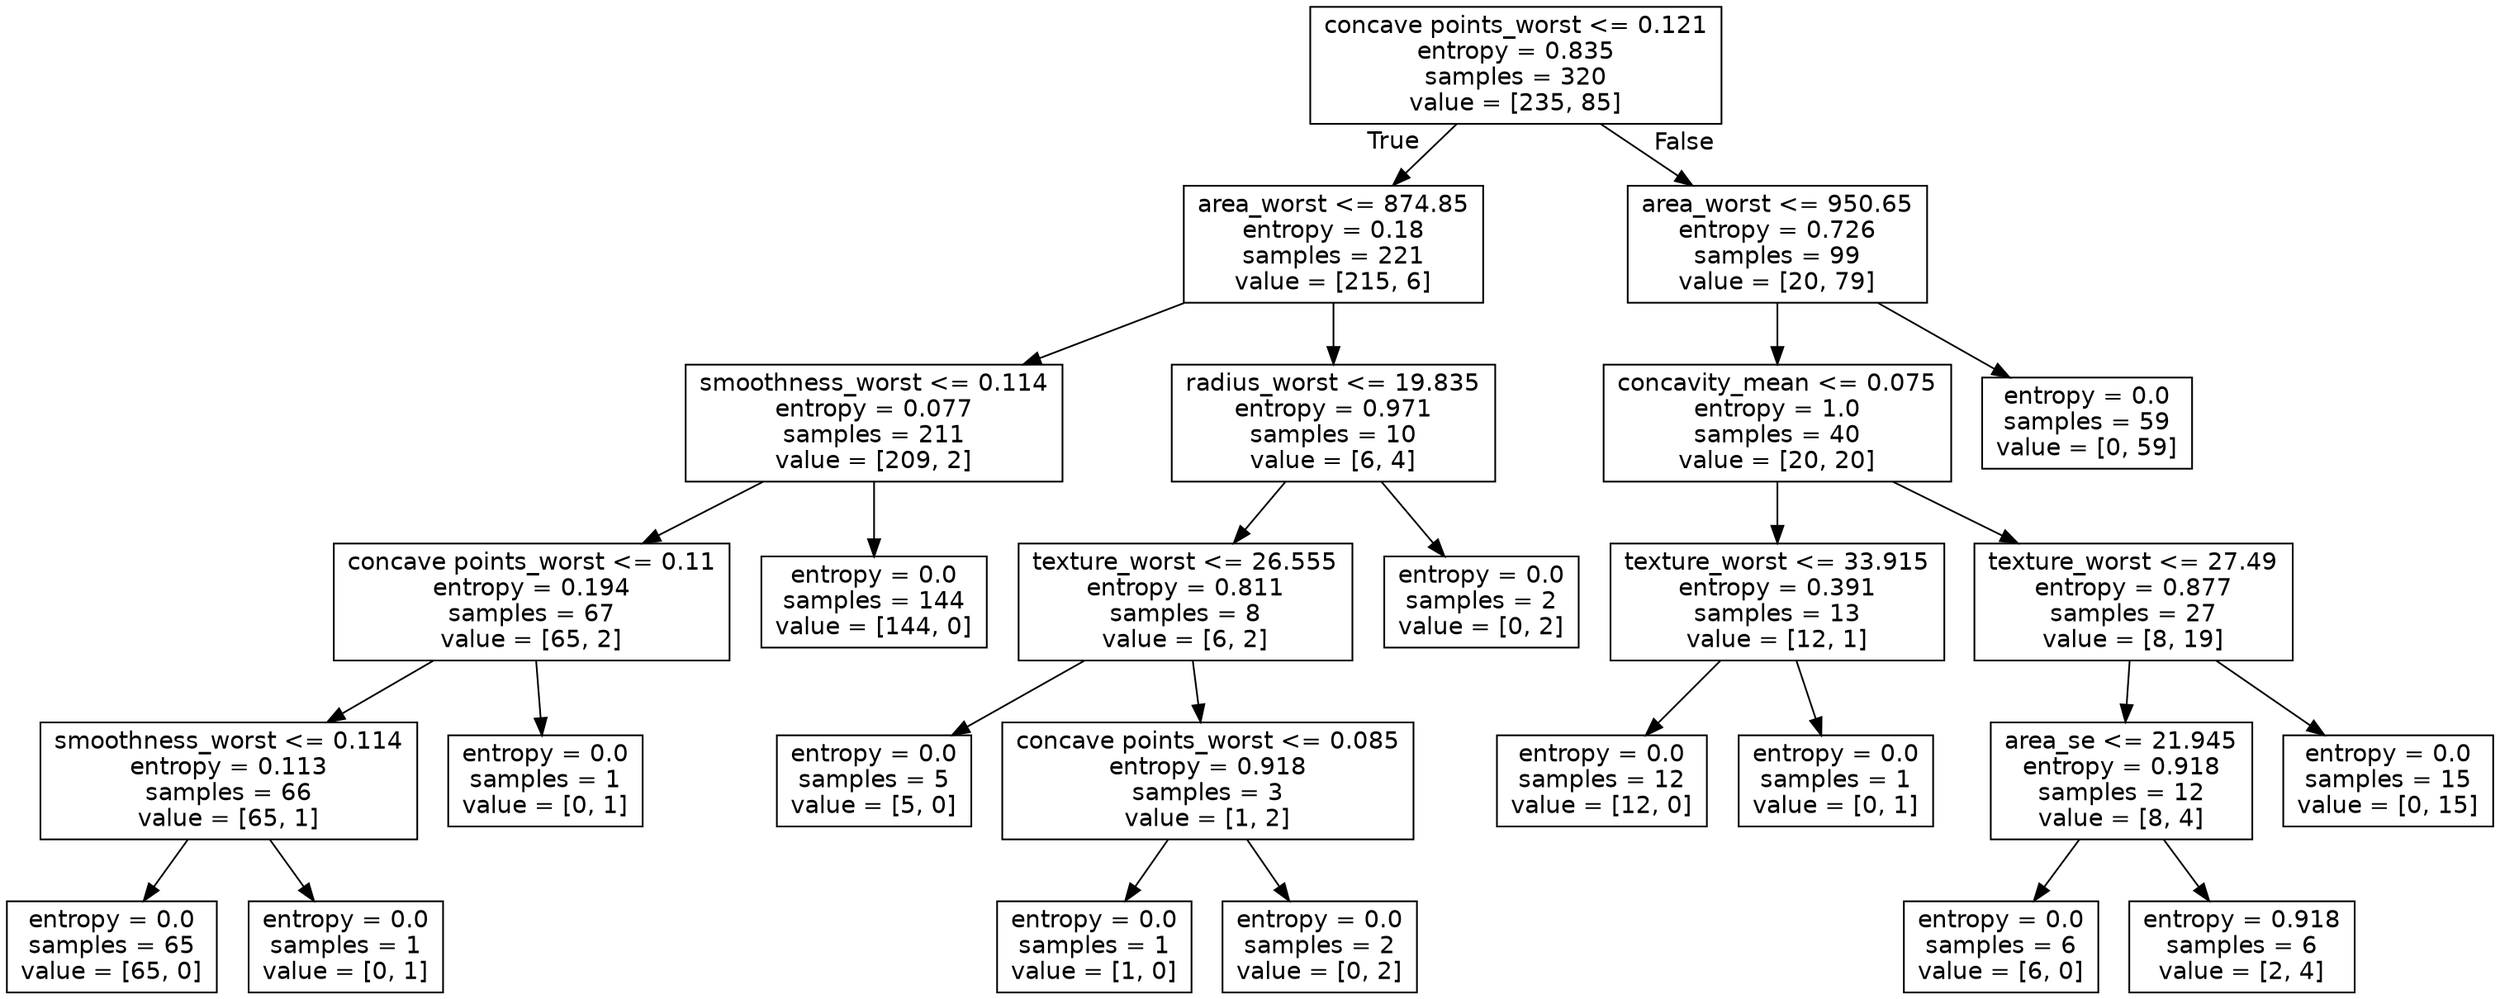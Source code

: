 digraph Tree {
node [shape=box, fontname="helvetica"] ;
edge [fontname="helvetica"] ;
0 [label="concave points_worst <= 0.121\nentropy = 0.835\nsamples = 320\nvalue = [235, 85]"] ;
1 [label="area_worst <= 874.85\nentropy = 0.18\nsamples = 221\nvalue = [215, 6]"] ;
0 -> 1 [labeldistance=2.5, labelangle=45, headlabel="True"] ;
2 [label="smoothness_worst <= 0.114\nentropy = 0.077\nsamples = 211\nvalue = [209, 2]"] ;
1 -> 2 ;
3 [label="concave points_worst <= 0.11\nentropy = 0.194\nsamples = 67\nvalue = [65, 2]"] ;
2 -> 3 ;
4 [label="smoothness_worst <= 0.114\nentropy = 0.113\nsamples = 66\nvalue = [65, 1]"] ;
3 -> 4 ;
5 [label="entropy = 0.0\nsamples = 65\nvalue = [65, 0]"] ;
4 -> 5 ;
6 [label="entropy = 0.0\nsamples = 1\nvalue = [0, 1]"] ;
4 -> 6 ;
7 [label="entropy = 0.0\nsamples = 1\nvalue = [0, 1]"] ;
3 -> 7 ;
8 [label="entropy = 0.0\nsamples = 144\nvalue = [144, 0]"] ;
2 -> 8 ;
9 [label="radius_worst <= 19.835\nentropy = 0.971\nsamples = 10\nvalue = [6, 4]"] ;
1 -> 9 ;
10 [label="texture_worst <= 26.555\nentropy = 0.811\nsamples = 8\nvalue = [6, 2]"] ;
9 -> 10 ;
11 [label="entropy = 0.0\nsamples = 5\nvalue = [5, 0]"] ;
10 -> 11 ;
12 [label="concave points_worst <= 0.085\nentropy = 0.918\nsamples = 3\nvalue = [1, 2]"] ;
10 -> 12 ;
13 [label="entropy = 0.0\nsamples = 1\nvalue = [1, 0]"] ;
12 -> 13 ;
14 [label="entropy = 0.0\nsamples = 2\nvalue = [0, 2]"] ;
12 -> 14 ;
15 [label="entropy = 0.0\nsamples = 2\nvalue = [0, 2]"] ;
9 -> 15 ;
16 [label="area_worst <= 950.65\nentropy = 0.726\nsamples = 99\nvalue = [20, 79]"] ;
0 -> 16 [labeldistance=2.5, labelangle=-45, headlabel="False"] ;
17 [label="concavity_mean <= 0.075\nentropy = 1.0\nsamples = 40\nvalue = [20, 20]"] ;
16 -> 17 ;
18 [label="texture_worst <= 33.915\nentropy = 0.391\nsamples = 13\nvalue = [12, 1]"] ;
17 -> 18 ;
19 [label="entropy = 0.0\nsamples = 12\nvalue = [12, 0]"] ;
18 -> 19 ;
20 [label="entropy = 0.0\nsamples = 1\nvalue = [0, 1]"] ;
18 -> 20 ;
21 [label="texture_worst <= 27.49\nentropy = 0.877\nsamples = 27\nvalue = [8, 19]"] ;
17 -> 21 ;
22 [label="area_se <= 21.945\nentropy = 0.918\nsamples = 12\nvalue = [8, 4]"] ;
21 -> 22 ;
23 [label="entropy = 0.0\nsamples = 6\nvalue = [6, 0]"] ;
22 -> 23 ;
24 [label="entropy = 0.918\nsamples = 6\nvalue = [2, 4]"] ;
22 -> 24 ;
25 [label="entropy = 0.0\nsamples = 15\nvalue = [0, 15]"] ;
21 -> 25 ;
26 [label="entropy = 0.0\nsamples = 59\nvalue = [0, 59]"] ;
16 -> 26 ;
}